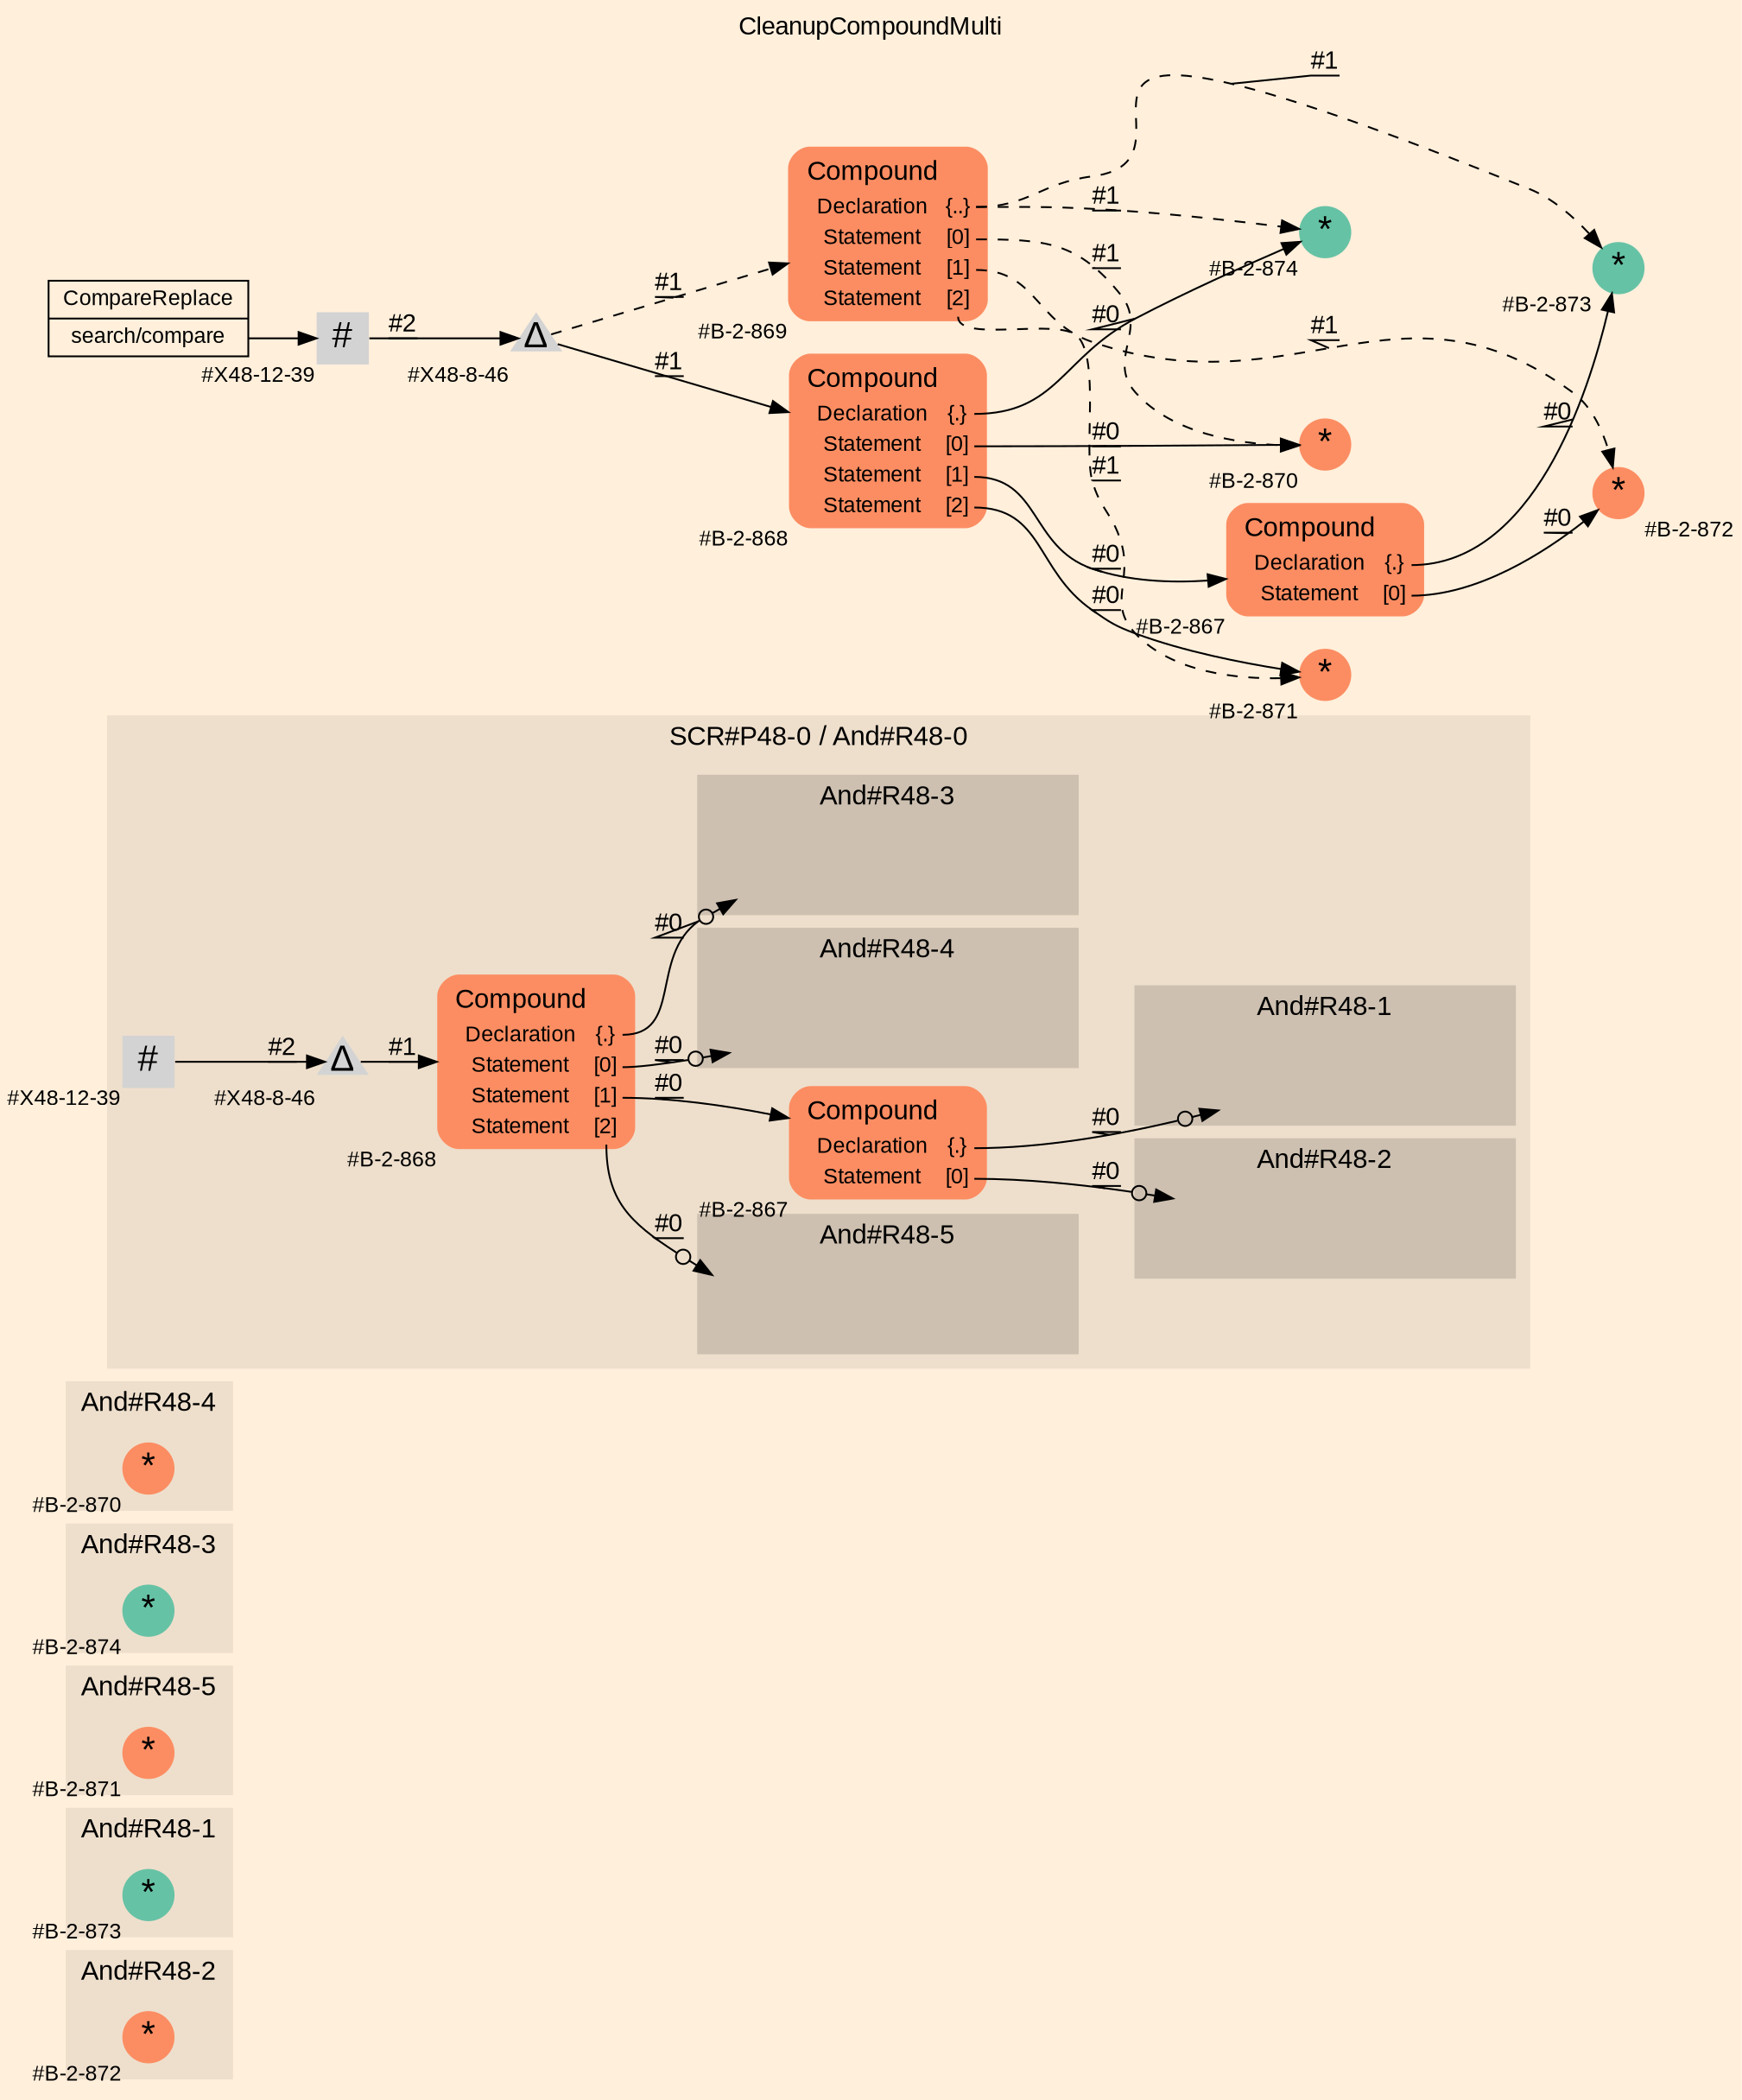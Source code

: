 digraph "CleanupCompoundMulti" {
label = "CleanupCompoundMulti"
labelloc = t
graph [
    rankdir = "LR"
    ranksep = 0.3
    bgcolor = antiquewhite1
    color = black
    fontcolor = black
    fontname = "Arial"
];
node [
    fontname = "Arial"
];
edge [
    fontname = "Arial"
];

// -------------------- figure And#R48-2 --------------------
// -------- region And#R48-2 ----------
subgraph "clusterAnd#R48-2" {
    label = "And#R48-2"
    style = "filled"
    color = antiquewhite2
    fontsize = "15"
    // -------- block And#R48-2/#B-2-872 ----------
    "And#R48-2/#B-2-872" [
        shape = "circle"
        fillcolor = "/set28/2"
        xlabel = "#B-2-872"
        fontsize = "12"
        fontcolor = black
        label = <<FONT POINT-SIZE="20" COLOR="black">*</FONT>>
        style = "filled"
        penwidth = 0.0
        fixedsize = true
        width = 0.4
        height = 0.4
    ];
    
}


// -------------------- figure And#R48-1 --------------------
// -------- region And#R48-1 ----------
subgraph "clusterAnd#R48-1" {
    label = "And#R48-1"
    style = "filled"
    color = antiquewhite2
    fontsize = "15"
    // -------- block And#R48-1/#B-2-873 ----------
    "And#R48-1/#B-2-873" [
        shape = "circle"
        fillcolor = "/set28/1"
        xlabel = "#B-2-873"
        fontsize = "12"
        fontcolor = black
        label = <<FONT POINT-SIZE="20" COLOR="black">*</FONT>>
        style = "filled"
        penwidth = 0.0
        fixedsize = true
        width = 0.4
        height = 0.4
    ];
    
}


// -------------------- figure And#R48-5 --------------------
// -------- region And#R48-5 ----------
subgraph "clusterAnd#R48-5" {
    label = "And#R48-5"
    style = "filled"
    color = antiquewhite2
    fontsize = "15"
    // -------- block And#R48-5/#B-2-871 ----------
    "And#R48-5/#B-2-871" [
        shape = "circle"
        fillcolor = "/set28/2"
        xlabel = "#B-2-871"
        fontsize = "12"
        fontcolor = black
        label = <<FONT POINT-SIZE="20" COLOR="black">*</FONT>>
        style = "filled"
        penwidth = 0.0
        fixedsize = true
        width = 0.4
        height = 0.4
    ];
    
}


// -------------------- figure And#R48-3 --------------------
// -------- region And#R48-3 ----------
subgraph "clusterAnd#R48-3" {
    label = "And#R48-3"
    style = "filled"
    color = antiquewhite2
    fontsize = "15"
    // -------- block And#R48-3/#B-2-874 ----------
    "And#R48-3/#B-2-874" [
        shape = "circle"
        fillcolor = "/set28/1"
        xlabel = "#B-2-874"
        fontsize = "12"
        fontcolor = black
        label = <<FONT POINT-SIZE="20" COLOR="black">*</FONT>>
        style = "filled"
        penwidth = 0.0
        fixedsize = true
        width = 0.4
        height = 0.4
    ];
    
}


// -------------------- figure And#R48-4 --------------------
// -------- region And#R48-4 ----------
subgraph "clusterAnd#R48-4" {
    label = "And#R48-4"
    style = "filled"
    color = antiquewhite2
    fontsize = "15"
    // -------- block And#R48-4/#B-2-870 ----------
    "And#R48-4/#B-2-870" [
        shape = "circle"
        fillcolor = "/set28/2"
        xlabel = "#B-2-870"
        fontsize = "12"
        fontcolor = black
        label = <<FONT POINT-SIZE="20" COLOR="black">*</FONT>>
        style = "filled"
        penwidth = 0.0
        fixedsize = true
        width = 0.4
        height = 0.4
    ];
    
}


// -------------------- figure And#R48-0 --------------------
// -------- region And#R48-0 ----------
subgraph "clusterAnd#R48-0" {
    label = "SCR#P48-0 / And#R48-0"
    style = "filled"
    color = antiquewhite2
    fontsize = "15"
    // -------- block And#R48-0/#B-2-868 ----------
    "And#R48-0/#B-2-868" [
        shape = "plaintext"
        fillcolor = "/set28/2"
        xlabel = "#B-2-868"
        fontsize = "12"
        fontcolor = black
        label = <<TABLE BORDER="0" CELLBORDER="0" CELLSPACING="0">
         <TR><TD><FONT POINT-SIZE="15" COLOR="black">Compound</FONT></TD><TD></TD></TR>
         <TR><TD><FONT POINT-SIZE="12" COLOR="black">Declaration</FONT></TD><TD PORT="port0"><FONT POINT-SIZE="12" COLOR="black">{.}</FONT></TD></TR>
         <TR><TD><FONT POINT-SIZE="12" COLOR="black">Statement</FONT></TD><TD PORT="port1"><FONT POINT-SIZE="12" COLOR="black">[0]</FONT></TD></TR>
         <TR><TD><FONT POINT-SIZE="12" COLOR="black">Statement</FONT></TD><TD PORT="port2"><FONT POINT-SIZE="12" COLOR="black">[1]</FONT></TD></TR>
         <TR><TD><FONT POINT-SIZE="12" COLOR="black">Statement</FONT></TD><TD PORT="port3"><FONT POINT-SIZE="12" COLOR="black">[2]</FONT></TD></TR>
        </TABLE>>
        style = "rounded,filled"
    ];
    
    // -------- block And#R48-0/#B-2-867 ----------
    "And#R48-0/#B-2-867" [
        shape = "plaintext"
        fillcolor = "/set28/2"
        xlabel = "#B-2-867"
        fontsize = "12"
        fontcolor = black
        label = <<TABLE BORDER="0" CELLBORDER="0" CELLSPACING="0">
         <TR><TD><FONT POINT-SIZE="15" COLOR="black">Compound</FONT></TD><TD></TD></TR>
         <TR><TD><FONT POINT-SIZE="12" COLOR="black">Declaration</FONT></TD><TD PORT="port0"><FONT POINT-SIZE="12" COLOR="black">{.}</FONT></TD></TR>
         <TR><TD><FONT POINT-SIZE="12" COLOR="black">Statement</FONT></TD><TD PORT="port1"><FONT POINT-SIZE="12" COLOR="black">[0]</FONT></TD></TR>
        </TABLE>>
        style = "rounded,filled"
    ];
    
    // -------- block And#R48-0/#X48-8-46 ----------
    "And#R48-0/#X48-8-46" [
        shape = "triangle"
        xlabel = "#X48-8-46"
        fontsize = "12"
        fontcolor = black
        label = <<FONT POINT-SIZE="20" COLOR="black">Δ</FONT>>
        style = "filled"
        penwidth = 0.0
        fixedsize = true
        width = 0.4
        height = 0.4
    ];
    
    // -------- block And#R48-0/#X48-12-39 ----------
    "And#R48-0/#X48-12-39" [
        shape = "square"
        xlabel = "#X48-12-39"
        fontsize = "12"
        fontcolor = black
        label = <<FONT POINT-SIZE="20" COLOR="black">#</FONT>>
        style = "filled"
        penwidth = 0.0
        fixedsize = true
        width = 0.4
        height = 0.4
    ];
    
    // -------- region And#R48-0/And#R48-1 ----------
    subgraph "clusterAnd#R48-0/And#R48-1" {
        label = "And#R48-1"
        style = "filled"
        color = antiquewhite3
        fontsize = "15"
        // -------- block And#R48-0/And#R48-1/#B-2-873 ----------
        "And#R48-0/And#R48-1/#B-2-873" [
            shape = none
            fillcolor = "/set28/1"
            xlabel = "#B-2-873"
            fontsize = "12"
            fontcolor = black
            style = "invisible"
        ];
        
    }
    
    // -------- region And#R48-0/And#R48-2 ----------
    subgraph "clusterAnd#R48-0/And#R48-2" {
        label = "And#R48-2"
        style = "filled"
        color = antiquewhite3
        fontsize = "15"
        // -------- block And#R48-0/And#R48-2/#B-2-872 ----------
        "And#R48-0/And#R48-2/#B-2-872" [
            shape = none
            fillcolor = "/set28/2"
            xlabel = "#B-2-872"
            fontsize = "12"
            fontcolor = black
            style = "invisible"
        ];
        
    }
    
    // -------- region And#R48-0/And#R48-3 ----------
    subgraph "clusterAnd#R48-0/And#R48-3" {
        label = "And#R48-3"
        style = "filled"
        color = antiquewhite3
        fontsize = "15"
        // -------- block And#R48-0/And#R48-3/#B-2-874 ----------
        "And#R48-0/And#R48-3/#B-2-874" [
            shape = none
            fillcolor = "/set28/1"
            xlabel = "#B-2-874"
            fontsize = "12"
            fontcolor = black
            style = "invisible"
        ];
        
    }
    
    // -------- region And#R48-0/And#R48-4 ----------
    subgraph "clusterAnd#R48-0/And#R48-4" {
        label = "And#R48-4"
        style = "filled"
        color = antiquewhite3
        fontsize = "15"
        // -------- block And#R48-0/And#R48-4/#B-2-870 ----------
        "And#R48-0/And#R48-4/#B-2-870" [
            shape = none
            fillcolor = "/set28/2"
            xlabel = "#B-2-870"
            fontsize = "12"
            fontcolor = black
            style = "invisible"
        ];
        
    }
    
    // -------- region And#R48-0/And#R48-5 ----------
    subgraph "clusterAnd#R48-0/And#R48-5" {
        label = "And#R48-5"
        style = "filled"
        color = antiquewhite3
        fontsize = "15"
        // -------- block And#R48-0/And#R48-5/#B-2-871 ----------
        "And#R48-0/And#R48-5/#B-2-871" [
            shape = none
            fillcolor = "/set28/2"
            xlabel = "#B-2-871"
            fontsize = "12"
            fontcolor = black
            style = "invisible"
        ];
        
    }
    
}

"And#R48-0/#B-2-868":port0 -> "And#R48-0/And#R48-3/#B-2-874" [
    arrowhead="normalnoneodot"
    label = "#0"
    decorate = true
    color = black
    fontcolor = black
];

"And#R48-0/#B-2-868":port1 -> "And#R48-0/And#R48-4/#B-2-870" [
    arrowhead="normalnoneodot"
    label = "#0"
    decorate = true
    color = black
    fontcolor = black
];

"And#R48-0/#B-2-868":port2 -> "And#R48-0/#B-2-867" [
    label = "#0"
    decorate = true
    color = black
    fontcolor = black
];

"And#R48-0/#B-2-868":port3 -> "And#R48-0/And#R48-5/#B-2-871" [
    arrowhead="normalnoneodot"
    label = "#0"
    decorate = true
    color = black
    fontcolor = black
];

"And#R48-0/#B-2-867":port0 -> "And#R48-0/And#R48-1/#B-2-873" [
    arrowhead="normalnoneodot"
    label = "#0"
    decorate = true
    color = black
    fontcolor = black
];

"And#R48-0/#B-2-867":port1 -> "And#R48-0/And#R48-2/#B-2-872" [
    arrowhead="normalnoneodot"
    label = "#0"
    decorate = true
    color = black
    fontcolor = black
];

"And#R48-0/#X48-8-46" -> "And#R48-0/#B-2-868" [
    label = "#1"
    decorate = true
    color = black
    fontcolor = black
];

"And#R48-0/#X48-12-39" -> "And#R48-0/#X48-8-46" [
    label = "#2"
    decorate = true
    color = black
    fontcolor = black
];


// -------------------- transformation figure --------------------
// -------- block CR#X48-10-48 ----------
"CR#X48-10-48" [
    shape = "record"
    fillcolor = antiquewhite1
    fontsize = "12"
    fontcolor = black
    label = "<fixed> CompareReplace | <port0> search/compare"
    style = "filled"
    color = black
];

// -------- block #X48-12-39 ----------
"#X48-12-39" [
    shape = "square"
    xlabel = "#X48-12-39"
    fontsize = "12"
    fontcolor = black
    label = <<FONT POINT-SIZE="20" COLOR="black">#</FONT>>
    style = "filled"
    penwidth = 0.0
    fixedsize = true
    width = 0.4
    height = 0.4
];

// -------- block #X48-8-46 ----------
"#X48-8-46" [
    shape = "triangle"
    xlabel = "#X48-8-46"
    fontsize = "12"
    fontcolor = black
    label = <<FONT POINT-SIZE="20" COLOR="black">Δ</FONT>>
    style = "filled"
    penwidth = 0.0
    fixedsize = true
    width = 0.4
    height = 0.4
];

// -------- block #B-2-868 ----------
"#B-2-868" [
    shape = "plaintext"
    fillcolor = "/set28/2"
    xlabel = "#B-2-868"
    fontsize = "12"
    fontcolor = black
    label = <<TABLE BORDER="0" CELLBORDER="0" CELLSPACING="0">
     <TR><TD><FONT POINT-SIZE="15" COLOR="black">Compound</FONT></TD><TD></TD></TR>
     <TR><TD><FONT POINT-SIZE="12" COLOR="black">Declaration</FONT></TD><TD PORT="port0"><FONT POINT-SIZE="12" COLOR="black">{.}</FONT></TD></TR>
     <TR><TD><FONT POINT-SIZE="12" COLOR="black">Statement</FONT></TD><TD PORT="port1"><FONT POINT-SIZE="12" COLOR="black">[0]</FONT></TD></TR>
     <TR><TD><FONT POINT-SIZE="12" COLOR="black">Statement</FONT></TD><TD PORT="port2"><FONT POINT-SIZE="12" COLOR="black">[1]</FONT></TD></TR>
     <TR><TD><FONT POINT-SIZE="12" COLOR="black">Statement</FONT></TD><TD PORT="port3"><FONT POINT-SIZE="12" COLOR="black">[2]</FONT></TD></TR>
    </TABLE>>
    style = "rounded,filled"
];

// -------- block #B-2-874 ----------
"#B-2-874" [
    shape = "circle"
    fillcolor = "/set28/1"
    xlabel = "#B-2-874"
    fontsize = "12"
    fontcolor = black
    label = <<FONT POINT-SIZE="20" COLOR="black">*</FONT>>
    style = "filled"
    penwidth = 0.0
    fixedsize = true
    width = 0.4
    height = 0.4
];

// -------- block #B-2-870 ----------
"#B-2-870" [
    shape = "circle"
    fillcolor = "/set28/2"
    xlabel = "#B-2-870"
    fontsize = "12"
    fontcolor = black
    label = <<FONT POINT-SIZE="20" COLOR="black">*</FONT>>
    style = "filled"
    penwidth = 0.0
    fixedsize = true
    width = 0.4
    height = 0.4
];

// -------- block #B-2-867 ----------
"#B-2-867" [
    shape = "plaintext"
    fillcolor = "/set28/2"
    xlabel = "#B-2-867"
    fontsize = "12"
    fontcolor = black
    label = <<TABLE BORDER="0" CELLBORDER="0" CELLSPACING="0">
     <TR><TD><FONT POINT-SIZE="15" COLOR="black">Compound</FONT></TD><TD></TD></TR>
     <TR><TD><FONT POINT-SIZE="12" COLOR="black">Declaration</FONT></TD><TD PORT="port0"><FONT POINT-SIZE="12" COLOR="black">{.}</FONT></TD></TR>
     <TR><TD><FONT POINT-SIZE="12" COLOR="black">Statement</FONT></TD><TD PORT="port1"><FONT POINT-SIZE="12" COLOR="black">[0]</FONT></TD></TR>
    </TABLE>>
    style = "rounded,filled"
];

// -------- block #B-2-873 ----------
"#B-2-873" [
    shape = "circle"
    fillcolor = "/set28/1"
    xlabel = "#B-2-873"
    fontsize = "12"
    fontcolor = black
    label = <<FONT POINT-SIZE="20" COLOR="black">*</FONT>>
    style = "filled"
    penwidth = 0.0
    fixedsize = true
    width = 0.4
    height = 0.4
];

// -------- block #B-2-872 ----------
"#B-2-872" [
    shape = "circle"
    fillcolor = "/set28/2"
    xlabel = "#B-2-872"
    fontsize = "12"
    fontcolor = black
    label = <<FONT POINT-SIZE="20" COLOR="black">*</FONT>>
    style = "filled"
    penwidth = 0.0
    fixedsize = true
    width = 0.4
    height = 0.4
];

// -------- block #B-2-871 ----------
"#B-2-871" [
    shape = "circle"
    fillcolor = "/set28/2"
    xlabel = "#B-2-871"
    fontsize = "12"
    fontcolor = black
    label = <<FONT POINT-SIZE="20" COLOR="black">*</FONT>>
    style = "filled"
    penwidth = 0.0
    fixedsize = true
    width = 0.4
    height = 0.4
];

// -------- block #B-2-869 ----------
"#B-2-869" [
    shape = "plaintext"
    fillcolor = "/set28/2"
    xlabel = "#B-2-869"
    fontsize = "12"
    fontcolor = black
    label = <<TABLE BORDER="0" CELLBORDER="0" CELLSPACING="0">
     <TR><TD><FONT POINT-SIZE="15" COLOR="black">Compound</FONT></TD><TD></TD></TR>
     <TR><TD><FONT POINT-SIZE="12" COLOR="black">Declaration</FONT></TD><TD PORT="port0"><FONT POINT-SIZE="12" COLOR="black">{..}</FONT></TD></TR>
     <TR><TD><FONT POINT-SIZE="12" COLOR="black">Statement</FONT></TD><TD PORT="port1"><FONT POINT-SIZE="12" COLOR="black">[0]</FONT></TD></TR>
     <TR><TD><FONT POINT-SIZE="12" COLOR="black">Statement</FONT></TD><TD PORT="port2"><FONT POINT-SIZE="12" COLOR="black">[1]</FONT></TD></TR>
     <TR><TD><FONT POINT-SIZE="12" COLOR="black">Statement</FONT></TD><TD PORT="port3"><FONT POINT-SIZE="12" COLOR="black">[2]</FONT></TD></TR>
    </TABLE>>
    style = "rounded,filled"
];

"CR#X48-10-48":port0 -> "#X48-12-39" [
    label = ""
    decorate = true
    color = black
    fontcolor = black
];

"#X48-12-39" -> "#X48-8-46" [
    label = "#2"
    decorate = true
    color = black
    fontcolor = black
];

"#X48-8-46" -> "#B-2-868" [
    label = "#1"
    decorate = true
    color = black
    fontcolor = black
];

"#X48-8-46" -> "#B-2-869" [
    style="dashed"
    label = "#1"
    decorate = true
    color = black
    fontcolor = black
];

"#B-2-868":port0 -> "#B-2-874" [
    label = "#0"
    decorate = true
    color = black
    fontcolor = black
];

"#B-2-868":port1 -> "#B-2-870" [
    label = "#0"
    decorate = true
    color = black
    fontcolor = black
];

"#B-2-868":port2 -> "#B-2-867" [
    label = "#0"
    decorate = true
    color = black
    fontcolor = black
];

"#B-2-868":port3 -> "#B-2-871" [
    label = "#0"
    decorate = true
    color = black
    fontcolor = black
];

"#B-2-867":port0 -> "#B-2-873" [
    label = "#0"
    decorate = true
    color = black
    fontcolor = black
];

"#B-2-867":port1 -> "#B-2-872" [
    label = "#0"
    decorate = true
    color = black
    fontcolor = black
];

"#B-2-869":port0 -> "#B-2-873" [
    style="dashed"
    label = "#1"
    decorate = true
    color = black
    fontcolor = black
];

"#B-2-869":port0 -> "#B-2-874" [
    style="dashed"
    label = "#1"
    decorate = true
    color = black
    fontcolor = black
];

"#B-2-869":port1 -> "#B-2-870" [
    style="dashed"
    label = "#1"
    decorate = true
    color = black
    fontcolor = black
];

"#B-2-869":port2 -> "#B-2-872" [
    style="dashed"
    label = "#1"
    decorate = true
    color = black
    fontcolor = black
];

"#B-2-869":port3 -> "#B-2-871" [
    style="dashed"
    label = "#1"
    decorate = true
    color = black
    fontcolor = black
];


}
